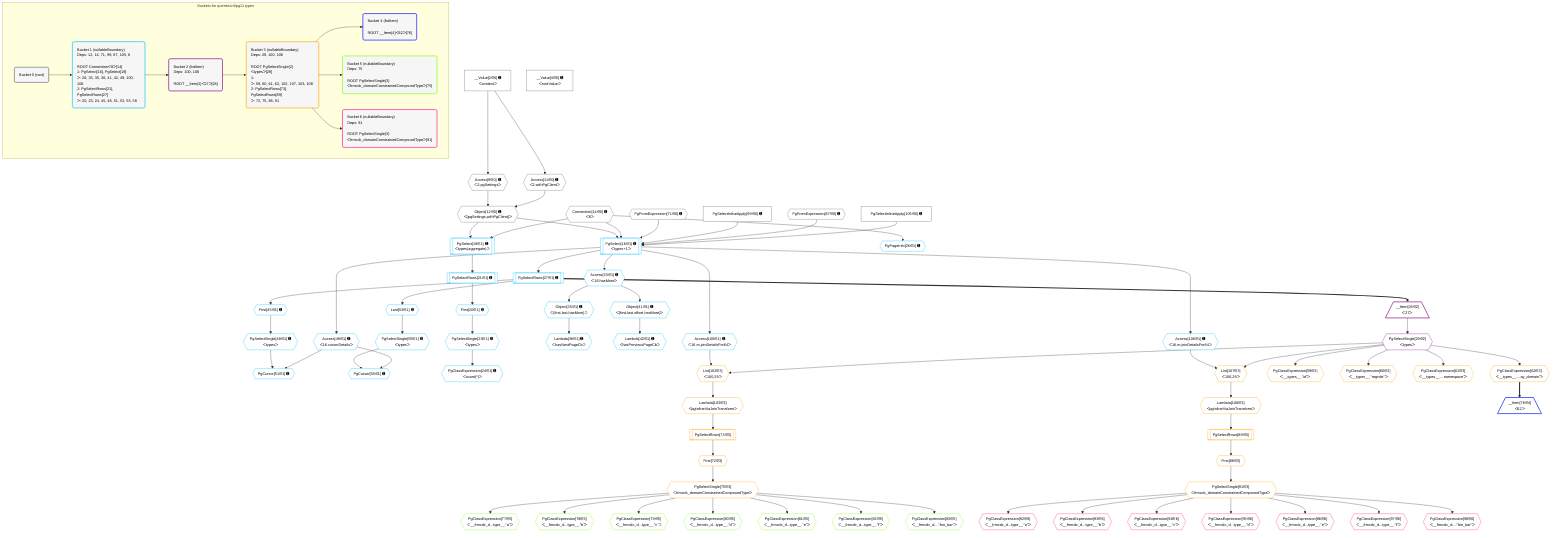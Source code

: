 %%{init: {'themeVariables': { 'fontSize': '12px'}}}%%
graph TD
    classDef path fill:#eee,stroke:#000,color:#000
    classDef plan fill:#fff,stroke-width:1px,color:#000
    classDef itemplan fill:#fff,stroke-width:2px,color:#000
    classDef unbatchedplan fill:#dff,stroke-width:1px,color:#000
    classDef sideeffectplan fill:#fcc,stroke-width:2px,color:#000
    classDef bucket fill:#f6f6f6,color:#000,stroke-width:2px,text-align:left

    subgraph "Buckets for queries/v4/pg11.types"
    Bucket0("Bucket 0 (root)"):::bucket
    Bucket1("Bucket 1 (nullableBoundary)<br />Deps: 12, 14, 71, 99, 87, 105, 6<br /><br />ROOT Connectionᐸ8ᐳ[14]<br />1: PgSelect[16], PgSelect[19]<br />ᐳ: 26, 33, 35, 36, 41, 42, 49, 100, 106<br />2: PgSelectRows[21], PgSelectRows[27]<br />ᐳ: 20, 23, 24, 45, 48, 51, 53, 55, 58"):::bucket
    Bucket2("Bucket 2 (listItem)<br />Deps: 100, 106<br /><br />ROOT __Item{2}ᐸ27ᐳ[28]"):::bucket
    Bucket3("Bucket 3 (nullableBoundary)<br />Deps: 29, 100, 106<br /><br />ROOT PgSelectSingle{2}ᐸtypesᐳ[29]<br />1: <br />ᐳ: 59, 60, 61, 62, 102, 107, 103, 108<br />2: PgSelectRows[73], PgSelectRows[89]<br />ᐳ: 72, 75, 88, 91"):::bucket
    Bucket4("Bucket 4 (listItem)<br /><br />ROOT __Item{4}ᐸ62ᐳ[76]"):::bucket
    Bucket5("Bucket 5 (nullableBoundary)<br />Deps: 75<br /><br />ROOT PgSelectSingle{3}ᐸfrmcdc_domainConstrainedCompoundTypeᐳ[75]"):::bucket
    Bucket6("Bucket 6 (nullableBoundary)<br />Deps: 91<br /><br />ROOT PgSelectSingle{3}ᐸfrmcdc_domainConstrainedCompoundTypeᐳ[91]"):::bucket
    end
    Bucket0 --> Bucket1
    Bucket1 --> Bucket2
    Bucket2 --> Bucket3
    Bucket3 --> Bucket4 & Bucket5 & Bucket6

    %% plan dependencies
    Object12{{"Object[12∈0] ➊<br />ᐸ{pgSettings,withPgClient}ᐳ"}}:::plan
    Access9{{"Access[9∈0] ➊<br />ᐸ2.pgSettingsᐳ"}}:::plan
    Access11{{"Access[11∈0] ➊<br />ᐸ2.withPgClientᐳ"}}:::plan
    Access9 & Access11 --> Object12
    __Value2["__Value[2∈0] ➊<br />ᐸcontextᐳ"]:::plan
    __Value2 --> Access9
    __Value2 --> Access11
    __Value4["__Value[4∈0] ➊<br />ᐸrootValueᐳ"]:::plan
    Connection14{{"Connection[14∈0] ➊<br />ᐸ8ᐳ"}}:::plan
    PgFromExpression71{{"PgFromExpression[71∈0] ➊"}}:::plan
    PgFromExpression87{{"PgFromExpression[87∈0] ➊"}}:::plan
    PgSelectInlineApply99["PgSelectInlineApply[99∈0] ➊"]:::plan
    PgSelectInlineApply105["PgSelectInlineApply[105∈0] ➊"]:::plan
    PgSelect16[["PgSelect[16∈1] ➊<br />ᐸtypes+1ᐳ"]]:::plan
    Object12 & Connection14 & PgFromExpression71 & PgSelectInlineApply99 & PgFromExpression87 & PgSelectInlineApply105 --> PgSelect16
    Object41{{"Object[41∈1] ➊<br />ᐸ{first,last,offset,hasMore}ᐳ"}}:::plan
    Access33{{"Access[33∈1] ➊<br />ᐸ16.hasMoreᐳ"}}:::plan
    Access33 --> Object41
    Object35{{"Object[35∈1] ➊<br />ᐸ{first,last,hasMore}ᐳ"}}:::plan
    Access33 --> Object35
    PgSelect19[["PgSelect[19∈1] ➊<br />ᐸtypes(aggregate)ᐳ"]]:::plan
    Object12 & Connection14 --> PgSelect19
    PgCursor51{{"PgCursor[51∈1] ➊"}}:::plan
    PgSelectSingle48{{"PgSelectSingle[48∈1] ➊<br />ᐸtypesᐳ"}}:::plan
    Access49{{"Access[49∈1] ➊<br />ᐸ16.cursorDetailsᐳ"}}:::plan
    PgSelectSingle48 & Access49 --> PgCursor51
    PgCursor58{{"PgCursor[58∈1] ➊"}}:::plan
    PgSelectSingle55{{"PgSelectSingle[55∈1] ➊<br />ᐸtypesᐳ"}}:::plan
    PgSelectSingle55 & Access49 --> PgCursor58
    First20{{"First[20∈1] ➊"}}:::plan
    PgSelectRows21[["PgSelectRows[21∈1] ➊"]]:::plan
    PgSelectRows21 --> First20
    PgSelect19 --> PgSelectRows21
    PgSelectSingle23{{"PgSelectSingle[23∈1] ➊<br />ᐸtypesᐳ"}}:::plan
    First20 --> PgSelectSingle23
    PgClassExpression24{{"PgClassExpression[24∈1] ➊<br />ᐸcount(*)ᐳ"}}:::plan
    PgSelectSingle23 --> PgClassExpression24
    PgPageInfo26{{"PgPageInfo[26∈1] ➊"}}:::plan
    Connection14 --> PgPageInfo26
    PgSelectRows27[["PgSelectRows[27∈1] ➊"]]:::plan
    PgSelect16 --> PgSelectRows27
    PgSelect16 --> Access33
    Lambda36{{"Lambda[36∈1] ➊<br />ᐸhasNextPageCbᐳ"}}:::plan
    Object35 --> Lambda36
    Lambda42{{"Lambda[42∈1] ➊<br />ᐸhasPreviousPageCbᐳ"}}:::plan
    Object41 --> Lambda42
    First45{{"First[45∈1] ➊"}}:::plan
    PgSelectRows27 --> First45
    First45 --> PgSelectSingle48
    PgSelect16 --> Access49
    Last53{{"Last[53∈1] ➊"}}:::plan
    PgSelectRows27 --> Last53
    Last53 --> PgSelectSingle55
    Access100{{"Access[100∈1] ➊<br />ᐸ16.m.joinDetailsFor64ᐳ"}}:::plan
    PgSelect16 --> Access100
    Access106{{"Access[106∈1] ➊<br />ᐸ16.m.joinDetailsFor84ᐳ"}}:::plan
    PgSelect16 --> Access106
    __Item28[/"__Item[28∈2]<br />ᐸ27ᐳ"\]:::itemplan
    PgSelectRows27 ==> __Item28
    PgSelectSingle29{{"PgSelectSingle[29∈2]<br />ᐸtypesᐳ"}}:::plan
    __Item28 --> PgSelectSingle29
    List102{{"List[102∈3]<br />ᐸ100,29ᐳ"}}:::plan
    Access100 & PgSelectSingle29 --> List102
    List107{{"List[107∈3]<br />ᐸ106,29ᐳ"}}:::plan
    Access106 & PgSelectSingle29 --> List107
    PgClassExpression59{{"PgClassExpression[59∈3]<br />ᐸ__types__.”id”ᐳ"}}:::plan
    PgSelectSingle29 --> PgClassExpression59
    PgClassExpression60{{"PgClassExpression[60∈3]<br />ᐸ__types__.”regrole”ᐳ"}}:::plan
    PgSelectSingle29 --> PgClassExpression60
    PgClassExpression61{{"PgClassExpression[61∈3]<br />ᐸ__types__....namespace”ᐳ"}}:::plan
    PgSelectSingle29 --> PgClassExpression61
    PgClassExpression62{{"PgClassExpression[62∈3]<br />ᐸ__types__....ay_domain”ᐳ"}}:::plan
    PgSelectSingle29 --> PgClassExpression62
    First72{{"First[72∈3]"}}:::plan
    PgSelectRows73[["PgSelectRows[73∈3]"]]:::plan
    PgSelectRows73 --> First72
    Lambda103{{"Lambda[103∈3]<br />ᐸpgInlineViaJoinTransformᐳ"}}:::plan
    Lambda103 --> PgSelectRows73
    PgSelectSingle75{{"PgSelectSingle[75∈3]<br />ᐸfrmcdc_domainConstrainedCompoundTypeᐳ"}}:::plan
    First72 --> PgSelectSingle75
    First88{{"First[88∈3]"}}:::plan
    PgSelectRows89[["PgSelectRows[89∈3]"]]:::plan
    PgSelectRows89 --> First88
    Lambda108{{"Lambda[108∈3]<br />ᐸpgInlineViaJoinTransformᐳ"}}:::plan
    Lambda108 --> PgSelectRows89
    PgSelectSingle91{{"PgSelectSingle[91∈3]<br />ᐸfrmcdc_domainConstrainedCompoundTypeᐳ"}}:::plan
    First88 --> PgSelectSingle91
    List102 --> Lambda103
    List107 --> Lambda108
    __Item76[/"__Item[76∈4]<br />ᐸ62ᐳ"\]:::itemplan
    PgClassExpression62 ==> __Item76
    PgClassExpression77{{"PgClassExpression[77∈5]<br />ᐸ__frmcdc_d...type__.”a”ᐳ"}}:::plan
    PgSelectSingle75 --> PgClassExpression77
    PgClassExpression78{{"PgClassExpression[78∈5]<br />ᐸ__frmcdc_d...type__.”b”ᐳ"}}:::plan
    PgSelectSingle75 --> PgClassExpression78
    PgClassExpression79{{"PgClassExpression[79∈5]<br />ᐸ__frmcdc_d...type__.”c”ᐳ"}}:::plan
    PgSelectSingle75 --> PgClassExpression79
    PgClassExpression80{{"PgClassExpression[80∈5]<br />ᐸ__frmcdc_d...type__.”d”ᐳ"}}:::plan
    PgSelectSingle75 --> PgClassExpression80
    PgClassExpression81{{"PgClassExpression[81∈5]<br />ᐸ__frmcdc_d...type__.”e”ᐳ"}}:::plan
    PgSelectSingle75 --> PgClassExpression81
    PgClassExpression82{{"PgClassExpression[82∈5]<br />ᐸ__frmcdc_d...type__.”f”ᐳ"}}:::plan
    PgSelectSingle75 --> PgClassExpression82
    PgClassExpression83{{"PgClassExpression[83∈5]<br />ᐸ__frmcdc_d....”foo_bar”ᐳ"}}:::plan
    PgSelectSingle75 --> PgClassExpression83
    PgClassExpression92{{"PgClassExpression[92∈6]<br />ᐸ__frmcdc_d...type__.”a”ᐳ"}}:::plan
    PgSelectSingle91 --> PgClassExpression92
    PgClassExpression93{{"PgClassExpression[93∈6]<br />ᐸ__frmcdc_d...type__.”b”ᐳ"}}:::plan
    PgSelectSingle91 --> PgClassExpression93
    PgClassExpression94{{"PgClassExpression[94∈6]<br />ᐸ__frmcdc_d...type__.”c”ᐳ"}}:::plan
    PgSelectSingle91 --> PgClassExpression94
    PgClassExpression95{{"PgClassExpression[95∈6]<br />ᐸ__frmcdc_d...type__.”d”ᐳ"}}:::plan
    PgSelectSingle91 --> PgClassExpression95
    PgClassExpression96{{"PgClassExpression[96∈6]<br />ᐸ__frmcdc_d...type__.”e”ᐳ"}}:::plan
    PgSelectSingle91 --> PgClassExpression96
    PgClassExpression97{{"PgClassExpression[97∈6]<br />ᐸ__frmcdc_d...type__.”f”ᐳ"}}:::plan
    PgSelectSingle91 --> PgClassExpression97
    PgClassExpression98{{"PgClassExpression[98∈6]<br />ᐸ__frmcdc_d....”foo_bar”ᐳ"}}:::plan
    PgSelectSingle91 --> PgClassExpression98

    %% define steps
    classDef bucket0 stroke:#696969
    class Bucket0,__Value2,__Value4,Access9,Access11,Object12,Connection14,PgFromExpression71,PgFromExpression87,PgSelectInlineApply99,PgSelectInlineApply105 bucket0
    classDef bucket1 stroke:#00bfff
    class Bucket1,PgSelect16,PgSelect19,First20,PgSelectRows21,PgSelectSingle23,PgClassExpression24,PgPageInfo26,PgSelectRows27,Access33,Object35,Lambda36,Object41,Lambda42,First45,PgSelectSingle48,Access49,PgCursor51,Last53,PgSelectSingle55,PgCursor58,Access100,Access106 bucket1
    classDef bucket2 stroke:#7f007f
    class Bucket2,__Item28,PgSelectSingle29 bucket2
    classDef bucket3 stroke:#ffa500
    class Bucket3,PgClassExpression59,PgClassExpression60,PgClassExpression61,PgClassExpression62,First72,PgSelectRows73,PgSelectSingle75,First88,PgSelectRows89,PgSelectSingle91,List102,Lambda103,List107,Lambda108 bucket3
    classDef bucket4 stroke:#0000ff
    class Bucket4,__Item76 bucket4
    classDef bucket5 stroke:#7fff00
    class Bucket5,PgClassExpression77,PgClassExpression78,PgClassExpression79,PgClassExpression80,PgClassExpression81,PgClassExpression82,PgClassExpression83 bucket5
    classDef bucket6 stroke:#ff1493
    class Bucket6,PgClassExpression92,PgClassExpression93,PgClassExpression94,PgClassExpression95,PgClassExpression96,PgClassExpression97,PgClassExpression98 bucket6